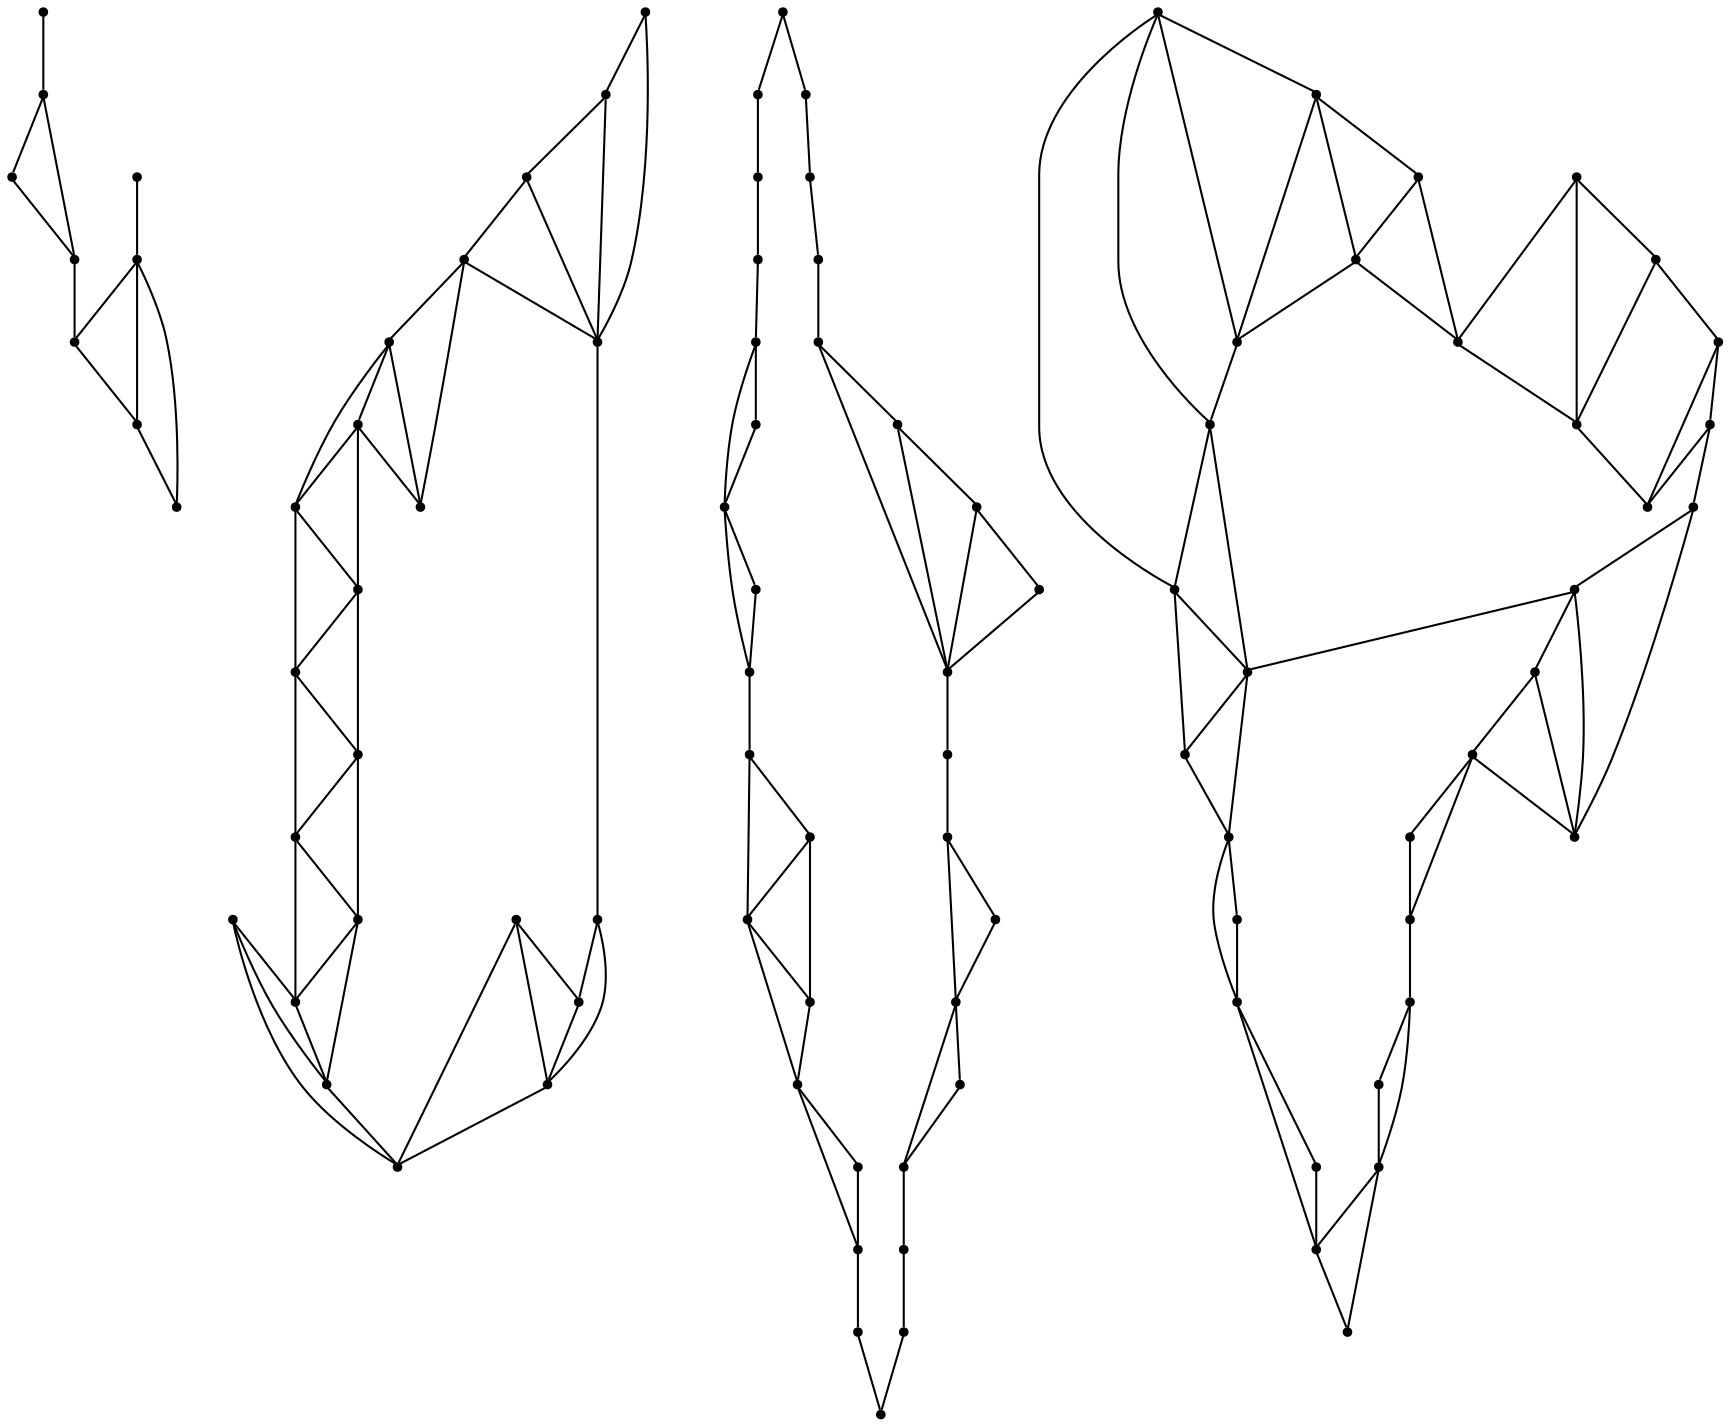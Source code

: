 graph {
  node [shape=point,comment="{\"directed\":false,\"doi\":\"10.1007/11618058_3\",\"figure\":\"6 (2)\"}"]

  v0 [pos="1581.1940906613372,1802.2050660910063"]
  v1 [pos="1581.0982921511627,1782.4290396831286"]
  v2 [pos="1581.0347020348836,1758.0623112183664"]
  v3 [pos="1581.0065952034884,1754.8289420268786"]
  v4 [pos="1580.9326081031977,1743.091500010277"]
  v5 [pos="1556.572856104651,1810.891513234561"]
  v6 [pos="1556.5009992732557,1742.2842147014392"]
  v7 [pos="1578.9395348837209,1627.4706643881254"]
  v8 [pos="1578.1685365188955,1640.7081725261462"]
  v9 [pos="1575.9347747093022,1652.1248302918527"]
  v10 [pos="1576.8026844113374,1613.3154990337148"]
  v11 [pos="1572.435188045058,1599.480037099307"]
  v12 [pos="1568.784511264535,1660.3195947470122"]
  v13 [pos="1565.8735465116279,1587.077979451602"]
  v14 [pos="1566.2621775072673,1665.7737535299711"]
  v15 [pos="1557.5771984011628,1577.1373552145415"]
  v16 [pos="1545.1968386627907,1665.1425164999416"]
  v17 [pos="1547.992132994186,1570.4748274944077"]
  v18 [pos="1537.6860828488373,1567.6456890565012"]
  v19 [pos="1507.3678415697675,1833.7165000102773"]
  v20 [pos="1483.0716796875,1724.3863227031482"]
  v21 [pos="1527.228878997093,1568.873830841169"]
  v22 [pos="1497.635882994186,1649.8779418132558"]
  v23 [pos="1517.2572492732559,1574.0831814271064"]
  v24 [pos="1508.2388671875,1582.7946148377512"]
  v25 [pos="1500.9625363372093,1594.4164715272043"]
  v26 [pos="1495.1323083212208,1607.6956870219958"]
  v27 [pos="1492.886082848837,1622.2914816997302"]
  v28 [pos="1489.7437454578487,1635.1039689840727"]
  v29 [pos="1484.788644622093,1660.3123150330637"]
  v30 [pos="1486.1180595930232,1653.304016794945"]
  v31 [pos="1437.170457848837,1829.3841801148508"]
  v32 [pos="1437.0923691860464,1836.7165050965402"]
  v33 [pos="1435.4471974927328,1845.724817321882"]
  v34 [pos="1435.008648255814,1849.978967712507"]
  v35 [pos="1436.7078715479652,1821.5716801148508"]
  v36 [pos="1435.4003315770349,1814.4790134888742"]
  v37 [pos="1433.1759811046513,1807.9029522400947"]
  v38 [pos="1428.620925690407,1865.186290151065"]
  v39 [pos="1430.6869367732559,1802.3790162863188"]
  v40 [pos="1426.253847202035,1797.5425205689523"]
  v41 [pos="1424.4816860465116,1794.845624969587"]
  v42 [pos="1422.0520030886628,1879.3800157370024"]
  v43 [pos="1418.6722202034885,1880.9456310731027"]
  v44 [pos="1413.6421148255813,1791.0581392111235"]
  v45 [pos="1416.130109920058,1885.0488148194406"]
  v46 [pos="1405.4531068313954,1886.9664949240141"]
  v47 [pos="1388.2905159883721,1787.8498198650134"]
  v48 [pos="1380.3025799418604,1886.7540162863188"]
  v49 [pos="1391.9130859375,1629.723783538923"]
  v50 [pos="1391.7265761264534,1633.632131622419"]
  v51 [pos="1394.314566678779,1621.5695820313545"]
  v52 [pos="1392.6257085755813,1615.174846059268"]
  v53 [pos="1390.4117550872095,1608.9425208232656"]
  v54 [pos="1383.5865325218024,1603.4446519674711"]
  v55 [pos="1378.8075127180232,1647.4487743836496"]
  v56 [pos="1381.2235873909883,1600.2914867859934"]
  v57 [pos="1363.3119049781976,1792.2331613363676"]
  v58 [pos="1361.369894622093,1595.6112982890859"]
  v59 [pos="1367.1876589752906,1881.2092266541572"]
  v60 [pos="1369.2536700581395,1883.9987876079335"]
  v61 [pos="1344.854269622093,1673.0123323263579"]
  v62 [pos="1362.24921875,1876.387322153832"]
  v63 [pos="1359.1111736918604,1870.4998455506418"]
  v64 [pos="1355.4062863372094,1804.4498882752512"]
  v65 [pos="1356.8565225290697,1798.2372723084543"]
  v66 [pos="1359.6622774345929,1787.3633823853586"]
  v67 [pos="1358.9454896438951,1790.1925208232656"]
  v68 [pos="1356.0616460755814,1863.4164931438222"]
  v69 [pos="1334.5075535973838,1598.3248196107002"]
  v70 [pos="1341.2922056686048,1588.8247929078195"]
  v71 [pos="1353.843495639535,1855.4905059001699"]
  v72 [pos="1352.9360646802324,1812.0498142701242"]
  v73 [pos="1352.223378452035,1846.9259065451079"]
  v74 [pos="1351.8181504360464,1820.266513234561"]
  v75 [pos="1351.358648255814,1838.012325968529"]
  v76 [pos="1351.171121002907,1829.0404441020742"]
  v77 [pos="1337.8571947674418,1681.8372847697983"]
  v78 [pos="1330.686041969477,1674.5466671448798"]
  v79 [pos="1326.5925872093023,1582.8873119813059"]
  v80 [pos="1323.7128452034883,1651.741516794945"]
  v81 [pos="1319.3286882267441,1580.2664878032458"]
  v82 [pos="1325.3517214752906,1668.663386708682"]
  v83 [pos="1322.9252180232559,1667.883153961286"]
  v84 [pos="1306.909792877907,1657.6331895651274"]
  v85 [pos="1312.3816269985464,1576.1508745016508"]
  v86 [pos="1313.6359738372093,1664.9748287659736"]
  v87 [pos="1306.2294422238372,1576.4529349468003"]
  v88 [pos="1305.7501635174417,1663.9008643291245"]
  v89 [pos="1300.9711119186047,1578.8956763408435"]
  v90 [pos="1294.7325081758722,1625.7956626079333"]
  v91 [pos="1301.662972383721,1656.9331608277414"]
  v92 [pos="1296.888117732558,1584.315471059268"]
  v93 [pos="1293.9031658793606,1632.0696316224191"]
  v94 [pos="1293.9521620639534,1591.8123048605376"]
  v95 [pos="1292.6612827034883,1601.7425658366928"]
  v96 [pos="1292.0444903706396,1611.8571084799223"]

  v96 -- v95 [id="-2",pos="1292.0444903706396,1611.8571084799223 1292.6612827034883,1601.7425658366928 1292.6612827034883,1601.7425658366928 1292.6612827034883,1601.7425658366928"]
  v95 -- v94 [id="-5",pos="1292.6612827034883,1601.7425658366928 1293.9521620639534,1591.8123048605376 1293.9521620639534,1591.8123048605376 1293.9521620639534,1591.8123048605376"]
  v96 -- v93 [id="-8",pos="1292.0444903706396,1611.8571084799223 1293.9031658793606,1632.0696316224191 1293.9031658793606,1632.0696316224191 1293.9031658793606,1632.0696316224191"]
  v96 -- v90 [id="-10",pos="1292.0444903706396,1611.8571084799223 1294.7325081758722,1625.7956626079333 1294.7325081758722,1625.7956626079333 1294.7325081758722,1625.7956626079333"]
  v94 -- v92 [id="-15",pos="1293.9521620639534,1591.8123048605376 1296.888117732558,1584.315471059268 1296.888117732558,1584.315471059268 1296.888117732558,1584.315471059268"]
  v95 -- v90 [id="-17",pos="1292.6612827034883,1601.7425658366928 1294.7325081758722,1625.7956626079333 1294.7325081758722,1625.7956626079333 1294.7325081758722,1625.7956626079333"]
  v93 -- v90 [id="-23",pos="1293.9031658793606,1632.0696316224191 1294.7325081758722,1625.7956626079333 1294.7325081758722,1625.7956626079333 1294.7325081758722,1625.7956626079333"]
  v92 -- v89 [id="-32",pos="1296.888117732558,1584.315471059268 1300.9711119186047,1578.8956763408435 1300.9711119186047,1578.8956763408435 1300.9711119186047,1578.8956763408435"]
  v93 -- v91 [id="-33",pos="1293.9031658793606,1632.0696316224191 1301.662972383721,1656.9331608277414 1301.662972383721,1656.9331608277414 1301.662972383721,1656.9331608277414"]
  v90 -- v84 [id="-43",pos="1294.7325081758722,1625.7956626079333 1306.909792877907,1657.6331895651274 1306.909792877907,1657.6331895651274 1306.909792877907,1657.6331895651274"]
  v92 -- v95 [id="-47",pos="1296.888117732558,1584.315471059268 1292.6612827034883,1601.7425658366928 1292.6612827034883,1601.7425658366928 1292.6612827034883,1601.7425658366928"]
  v92 -- v87 [id="-49",pos="1296.888117732558,1584.315471059268 1306.2294422238372,1576.4529349468003 1306.2294422238372,1576.4529349468003 1306.2294422238372,1576.4529349468003"]
  v89 -- v94 [id="-55",pos="1300.9711119186047,1578.8956763408435 1293.9521620639534,1591.8123048605376 1293.9521620639534,1591.8123048605376 1293.9521620639534,1591.8123048605376"]
  v89 -- v87 [id="-58",pos="1300.9711119186047,1578.8956763408435 1306.2294422238372,1576.4529349468003 1306.2294422238372,1576.4529349468003 1306.2294422238372,1576.4529349468003"]
  v87 -- v85 [id="-60",pos="1306.2294422238372,1576.4529349468003 1312.3816269985464,1576.1508745016508 1312.3816269985464,1576.1508745016508 1312.3816269985464,1576.1508745016508"]
  v91 -- v88 [id="-65",pos="1301.662972383721,1656.9331608277414 1305.7501635174417,1663.9008643291245 1305.7501635174417,1663.9008643291245 1305.7501635174417,1663.9008643291245"]
  v91 -- v84 [id="-68",pos="1301.662972383721,1656.9331608277414 1306.909792877907,1657.6331895651274 1306.909792877907,1657.6331895651274 1306.909792877907,1657.6331895651274"]
  v88 -- v84 [id="-78",pos="1305.7501635174417,1663.9008643291245 1306.909792877907,1657.6331895651274 1306.909792877907,1657.6331895651274 1306.909792877907,1657.6331895651274"]
  v88 -- v86 [id="-87",pos="1305.7501635174417,1663.9008643291245 1313.6359738372093,1664.9748287659736 1313.6359738372093,1664.9748287659736 1313.6359738372093,1664.9748287659736"]
  v87 -- v81 [id="-93",pos="1306.2294422238372,1576.4529349468003 1319.3286882267441,1580.2664878032458 1319.3286882267441,1580.2664878032458 1319.3286882267441,1580.2664878032458"]
  v85 -- v89 [id="-97",pos="1312.3816269985464,1576.1508745016508 1300.9711119186047,1578.8956763408435 1300.9711119186047,1578.8956763408435 1300.9711119186047,1578.8956763408435"]
  v85 -- v81 [id="-104",pos="1312.3816269985464,1576.1508745016508 1319.3286882267441,1580.2664878032458 1319.3286882267441,1580.2664878032458 1319.3286882267441,1580.2664878032458"]
  v85 -- v79 [id="-105",pos="1312.3816269985464,1576.1508745016508 1326.5925872093023,1582.8873119813059 1326.5925872093023,1582.8873119813059 1326.5925872093023,1582.8873119813059"]
  v86 -- v80 [id="-106",pos="1313.6359738372093,1664.9748287659736 1323.7128452034883,1651.741516794945 1323.7128452034883,1651.741516794945 1323.7128452034883,1651.741516794945"]
  v86 -- v83 [id="-109",pos="1313.6359738372093,1664.9748287659736 1322.9252180232559,1667.883153961286 1322.9252180232559,1667.883153961286 1322.9252180232559,1667.883153961286"]
  v81 -- v69 [id="-115",pos="1319.3286882267441,1580.2664878032458 1334.5075535973838,1598.3248196107002 1334.5075535973838,1598.3248196107002 1334.5075535973838,1598.3248196107002"]
  v81 -- v79 [id="-117",pos="1319.3286882267441,1580.2664878032458 1326.5925872093023,1582.8873119813059 1326.5925872093023,1582.8873119813059 1326.5925872093023,1582.8873119813059"]
  v83 -- v80 [id="-120",pos="1322.9252180232559,1667.883153961286 1323.7128452034883,1651.741516794945 1323.7128452034883,1651.741516794945 1323.7128452034883,1651.741516794945"]
  v83 -- v82 [id="-128",pos="1322.9252180232559,1667.883153961286 1325.3517214752906,1668.663386708682 1325.3517214752906,1668.663386708682 1325.3517214752906,1668.663386708682"]
  v82 -- v78 [id="-129",pos="1325.3517214752906,1668.663386708682 1330.686041969477,1674.5466671448798 1330.686041969477,1674.5466671448798 1330.686041969477,1674.5466671448798"]
  v80 -- v69 [id="-130",pos="1323.7128452034883,1651.741516794945 1334.5075535973838,1598.3248196107002 1334.5075535973838,1598.3248196107002 1334.5075535973838,1598.3248196107002"]
  v80 -- v82 [id="-133",pos="1323.7128452034883,1651.741516794945 1325.3517214752906,1668.663386708682 1325.3517214752906,1668.663386708682 1325.3517214752906,1668.663386708682"]
  v79 -- v69 [id="-147",pos="1326.5925872093023,1582.8873119813059 1334.5075535973838,1598.3248196107002 1334.5075535973838,1598.3248196107002 1334.5075535973838,1598.3248196107002"]
  v79 -- v70 [id="-149",pos="1326.5925872093023,1582.8873119813059 1341.2922056686048,1588.8247929078195 1341.2922056686048,1588.8247929078195 1341.2922056686048,1588.8247929078195"]
  v78 -- v83 [id="-153",pos="1330.686041969477,1674.5466671448798 1322.9252180232559,1667.883153961286 1322.9252180232559,1667.883153961286 1322.9252180232559,1667.883153961286"]
  v78 -- v77 [id="-158",pos="1330.686041969477,1674.5466671448798 1330.5057957848837,1675.8540274760974 1330.5057957848837,1675.8540274760974 1330.5057957848837,1675.8540274760974 1337.8571947674418,1681.8372847697983 1337.8571947674418,1681.8372847697983 1337.8571947674418,1681.8372847697983"]
  v78 -- v61 [id="-161",pos="1330.686041969477,1674.5466671448798 1344.854269622093,1673.0123323263579 1344.854269622093,1673.0123323263579 1344.854269622093,1673.0123323263579"]
  v69 -- v70 [id="-171",pos="1334.5075535973838,1598.3248196107002 1341.2922056686048,1588.8247929078195 1341.2922056686048,1588.8247929078195 1341.2922056686048,1588.8247929078195"]
  v69 -- v58 [id="-173",pos="1334.5075535973838,1598.3248196107002 1361.369894622093,1595.6112982890859 1361.369894622093,1595.6112982890859 1361.369894622093,1595.6112982890859"]
  v77 -- v61 [id="-177",pos="1337.8571947674418,1681.8372847697983 1344.854269622093,1673.0123323263579 1344.854269622093,1673.0123323263579 1344.854269622093,1673.0123323263579"]
  v70 -- v58 [id="-184",pos="1341.2922056686048,1588.8247929078195 1361.369894622093,1595.6112982890859 1361.369894622093,1595.6112982890859 1361.369894622093,1595.6112982890859"]
  v61 -- v55 [id="-191",pos="1344.854269622093,1673.0123323263579 1378.8075127180232,1647.4487743836496 1378.8075127180232,1647.4487743836496 1378.8075127180232,1647.4487743836496"]
  v76 -- v74 [id="-195",pos="1351.171121002907,1829.0404441020742 1351.8181504360464,1820.266513234561 1351.8181504360464,1820.266513234561 1351.8181504360464,1820.266513234561"]
  v74 -- v72 [id="-197",pos="1351.8181504360464,1820.266513234561 1352.9360646802324,1812.0498142701242 1352.9360646802324,1812.0498142701242 1352.9360646802324,1812.0498142701242"]
  v75 -- v76 [id="-198",pos="1351.358648255814,1838.012325968529 1351.171121002907,1829.0404441020742 1351.171121002907,1829.0404441020742 1351.171121002907,1829.0404441020742"]
  v75 -- v73 [id="-205",pos="1351.358648255814,1838.012325968529 1352.223378452035,1846.9259065451079 1352.223378452035,1846.9259065451079 1352.223378452035,1846.9259065451079"]
  v73 -- v71 [id="-214",pos="1352.223378452035,1846.9259065451079 1353.843495639535,1855.4905059001699 1353.843495639535,1855.4905059001699 1353.843495639535,1855.4905059001699"]
  v72 -- v64 [id="-217",pos="1352.9360646802324,1812.0498142701242 1355.4062863372094,1804.4498882752512 1355.4062863372094,1804.4498882752512 1355.4062863372094,1804.4498882752512"]
  v71 -- v68 [id="-232",pos="1353.843495639535,1855.4905059001699 1356.0616460755814,1863.4164931438222 1356.0616460755814,1863.4164931438222 1356.0616460755814,1863.4164931438222"]
  v64 -- v65 [id="-237",pos="1355.4062863372094,1804.4498882752512 1356.8565225290697,1798.2372723084543 1356.8565225290697,1798.2372723084543 1356.8565225290697,1798.2372723084543"]
  v68 -- v63 [id="-252",pos="1356.0616460755814,1863.4164931438222 1359.1111736918604,1870.4998455506418 1359.1111736918604,1870.4998455506418 1359.1111736918604,1870.4998455506418"]
  v64 -- v57 [id="-262",pos="1355.4062863372094,1804.4498882752512 1363.3119049781976,1792.2331613363676 1363.3119049781976,1792.2331613363676 1363.3119049781976,1792.2331613363676"]
  v63 -- v62 [id="-273",pos="1359.1111736918604,1870.4998455506418 1362.24921875,1876.387322153832 1362.24921875,1876.387322153832 1362.24921875,1876.387322153832"]
  v65 -- v67 [id="-277",pos="1356.8565225290697,1798.2372723084543 1358.9454896438951,1790.1925208232656 1358.9454896438951,1790.1925208232656 1358.9454896438951,1790.1925208232656"]
  v65 -- v57 [id="-279",pos="1356.8565225290697,1798.2372723084543 1363.3119049781976,1792.2331613363676 1363.3119049781976,1792.2331613363676 1363.3119049781976,1792.2331613363676"]
  v67 -- v66 [id="-288",pos="1358.9454896438951,1790.1925208232656 1359.6622774345929,1787.3633823853586 1359.6622774345929,1787.3633823853586 1359.6622774345929,1787.3633823853586"]
  v63 -- v59 [id="-296",pos="1359.1111736918604,1870.4998455506418 1367.1876589752906,1881.2092266541572 1367.1876589752906,1881.2092266541572 1367.1876589752906,1881.2092266541572"]
  v67 -- v57 [id="-297",pos="1358.9454896438951,1790.1925208232656 1363.3119049781976,1792.2331613363676 1363.3119049781976,1792.2331613363676 1363.3119049781976,1792.2331613363676"]
  v66 -- v57 [id="-299",pos="1359.6622774345929,1787.3633823853586 1363.3119049781976,1792.2331613363676 1363.3119049781976,1792.2331613363676 1363.3119049781976,1792.2331613363676"]
  v58 -- v54 [id="-311",pos="1361.369894622093,1595.6112982890859 1383.5865325218024,1603.4446519674711 1383.5865325218024,1603.4446519674711 1383.5865325218024,1603.4446519674711"]
  v58 -- v56 [id="-312",pos="1361.369894622093,1595.6112982890859 1381.2235873909883,1600.2914867859934 1381.2235873909883,1600.2914867859934 1381.2235873909883,1600.2914867859934"]
  v62 -- v59 [id="-322",pos="1362.24921875,1876.387322153832 1367.1876589752906,1881.2092266541572 1367.1876589752906,1881.2092266541572 1367.1876589752906,1881.2092266541572"]
  v59 -- v60 [id="-323",pos="1367.1876589752906,1881.2092266541572 1369.2536700581395,1883.9987876079335 1369.2536700581395,1883.9987876079335 1369.2536700581395,1883.9987876079335"]
  v57 -- v47 [id="-326",pos="1363.3119049781976,1792.2331613363676 1388.2905159883721,1787.8498198650134 1388.2905159883721,1787.8498198650134 1388.2905159883721,1787.8498198650134"]
  v59 -- v48 [id="-336",pos="1367.1876589752906,1881.2092266541572 1380.3025799418604,1886.7540162863188 1380.3025799418604,1886.7540162863188 1380.3025799418604,1886.7540162863188"]
  v60 -- v48 [id="-343",pos="1369.2536700581395,1883.9987876079335 1380.3025799418604,1886.7540162863188 1380.3025799418604,1886.7540162863188 1380.3025799418604,1886.7540162863188"]
  v55 -- v49 [id="-346",pos="1378.8075127180232,1647.4487743836496 1391.9130859375,1629.723783538923 1391.9130859375,1629.723783538923 1391.9130859375,1629.723783538923"]
  v55 -- v50 [id="-347",pos="1378.8075127180232,1647.4487743836496 1391.7265761264534,1633.632131622419 1391.7265761264534,1633.632131622419 1391.7265761264534,1633.632131622419"]
  v48 -- v46 [id="-357",pos="1380.3025799418604,1886.7540162863188 1405.4531068313954,1886.9664949240141 1405.4531068313954,1886.9664949240141 1405.4531068313954,1886.9664949240141"]
  v56 -- v54 [id="-360",pos="1381.2235873909883,1600.2914867859934 1383.5865325218024,1603.4446519674711 1383.5865325218024,1603.4446519674711 1383.5865325218024,1603.4446519674711"]
  v54 -- v53 [id="-362",pos="1383.5865325218024,1603.4446519674711 1390.4117550872095,1608.9425208232656 1390.4117550872095,1608.9425208232656 1390.4117550872095,1608.9425208232656"]
  v54 -- v52 [id="-369",pos="1383.5865325218024,1603.4446519674711 1392.6257085755813,1615.174846059268 1392.6257085755813,1615.174846059268 1392.6257085755813,1615.174846059268"]
  v47 -- v44 [id="-374",pos="1388.2905159883721,1787.8498198650134 1413.6421148255813,1791.0581392111235 1413.6421148255813,1791.0581392111235 1413.6421148255813,1791.0581392111235"]
  v53 -- v52 [id="-382",pos="1390.4117550872095,1608.9425208232656 1392.6257085755813,1615.174846059268 1392.6257085755813,1615.174846059268 1392.6257085755813,1615.174846059268"]
  v52 -- v51 [id="-383",pos="1392.6257085755813,1615.174846059268 1394.314566678779,1621.5695820313545 1394.314566678779,1621.5695820313545 1394.314566678779,1621.5695820313545"]
  v50 -- v49 [id="-389",pos="1391.7265761264534,1633.632131622419 1391.9130859375,1629.723783538923 1391.9130859375,1629.723783538923 1391.9130859375,1629.723783538923"]
  v49 -- v51 [id="-392",pos="1391.9130859375,1629.723783538923 1394.314566678779,1621.5695820313545 1394.314566678779,1621.5695820313545 1394.314566678779,1621.5695820313545"]
  v49 -- v52 [id="-393",pos="1391.9130859375,1629.723783538923 1392.6257085755813,1615.174846059268 1392.6257085755813,1615.174846059268 1392.6257085755813,1615.174846059268"]
  v46 -- v43 [id="-420",pos="1405.4531068313954,1886.9664949240141 1418.6722202034885,1880.9456310731027 1418.6722202034885,1880.9456310731027 1418.6722202034885,1880.9456310731027"]
  v46 -- v45 [id="-421",pos="1405.4531068313954,1886.9664949240141 1416.130109920058,1885.0488148194406 1416.130109920058,1885.0488148194406 1416.130109920058,1885.0488148194406"]
  v44 -- v40 [id="-428",pos="1413.6421148255813,1791.0581392111235 1426.253847202035,1797.5425205689523 1426.253847202035,1797.5425205689523 1426.253847202035,1797.5425205689523"]
  v44 -- v41 [id="-429",pos="1413.6421148255813,1791.0581392111235 1424.4816860465116,1794.845624969587 1424.4816860465116,1794.845624969587 1424.4816860465116,1794.845624969587"]
  v45 -- v43 [id="-432",pos="1416.130109920058,1885.0488148194406 1418.6722202034885,1880.9456310731027 1418.6722202034885,1880.9456310731027 1418.6722202034885,1880.9456310731027"]
  v45 -- v42 [id="-433",pos="1416.130109920058,1885.0488148194406 1422.0520030886628,1879.3800157370024 1422.0520030886628,1879.3800157370024 1422.0520030886628,1879.3800157370024"]
  v43 -- v38 [id="-440",pos="1418.6722202034885,1880.9456310731027 1428.620925690407,1865.186290151065 1428.620925690407,1865.186290151065 1428.620925690407,1865.186290151065"]
  v43 -- v42 [id="-442",pos="1418.6722202034885,1880.9456310731027 1422.0520030886628,1879.3800157370024 1422.0520030886628,1879.3800157370024 1422.0520030886628,1879.3800157370024"]
  v42 -- v38 [id="-448",pos="1422.0520030886628,1879.3800157370024 1428.620925690407,1865.186290151065 1428.620925690407,1865.186290151065 1428.620925690407,1865.186290151065"]
  v41 -- v40 [id="-454",pos="1424.4816860465116,1794.845624969587 1426.253847202035,1797.5425205689523 1426.253847202035,1797.5425205689523 1426.253847202035,1797.5425205689523"]
  v40 -- v39 [id="-456",pos="1426.253847202035,1797.5425205689523 1430.6869367732559,1802.3790162863188 1430.6869367732559,1802.3790162863188 1430.6869367732559,1802.3790162863188"]
  v39 -- v37 [id="-464",pos="1430.6869367732559,1802.3790162863188 1433.1759811046513,1807.9029522400947 1433.1759811046513,1807.9029522400947 1433.1759811046513,1807.9029522400947"]
  v38 -- v33 [id="-470",pos="1428.620925690407,1865.186290151065 1435.4471974927328,1845.724817321882 1435.4471974927328,1845.724817321882 1435.4471974927328,1845.724817321882"]
  v38 -- v34 [id="-471",pos="1428.620925690407,1865.186290151065 1435.008648255814,1849.978967712507 1435.008648255814,1849.978967712507 1435.008648255814,1849.978967712507"]
  v37 -- v36 [id="-482",pos="1433.1759811046513,1807.9029522400947 1435.4003315770349,1814.4790134888742 1435.4003315770349,1814.4790134888742 1435.4003315770349,1814.4790134888742"]
  v37 -- v40 [id="-484",pos="1433.1759811046513,1807.9029522400947 1426.253847202035,1797.5425205689523 1426.253847202035,1797.5425205689523 1426.253847202035,1797.5425205689523"]
  v36 -- v35 [id="-491",pos="1435.4003315770349,1814.4790134888742 1436.7078715479652,1821.5716801148508 1436.7078715479652,1821.5716801148508 1436.7078715479652,1821.5716801148508"]
  v34 -- v33 [id="-495",pos="1435.008648255814,1849.978967712507 1435.4471974927328,1845.724817321882 1435.4471974927328,1845.724817321882 1435.4471974927328,1845.724817321882"]
  v33 -- v32 [id="-500",pos="1435.4471974927328,1845.724817321882 1437.0923691860464,1836.7165050965402 1437.0923691860464,1836.7165050965402 1437.0923691860464,1836.7165050965402"]
  v32 -- v31 [id="-511",pos="1437.0923691860464,1836.7165050965402 1437.170457848837,1829.3841801148508 1437.170457848837,1829.3841801148508 1437.170457848837,1829.3841801148508"]
  v35 -- v31 [id="-516",pos="1436.7078715479652,1821.5716801148508 1437.170457848837,1829.3841801148508 1437.170457848837,1829.3841801148508 1437.170457848837,1829.3841801148508"]
  v20 -- v6 [id="-551",pos="1483.0716796875,1724.3863227031482 1556.5009992732557,1742.2842147014392 1556.5009992732557,1742.2842147014392 1556.5009992732557,1742.2842147014392"]
  v29 -- v30 [id="-552",pos="1484.788644622093,1660.3123150330637 1486.1180595930232,1653.304016794945 1486.1180595930232,1653.304016794945 1486.1180595930232,1653.304016794945"]
  v29 -- v22 [id="-554",pos="1484.788644622093,1660.3123150330637 1497.635882994186,1649.8779418132558 1497.635882994186,1649.8779418132558 1497.635882994186,1649.8779418132558"]
  v30 -- v28 [id="-557",pos="1486.1180595930232,1653.304016794945 1489.7437454578487,1635.1039689840727 1489.7437454578487,1635.1039689840727 1489.7437454578487,1635.1039689840727"]
  v30 -- v22 [id="-560",pos="1486.1180595930232,1653.304016794945 1497.635882994186,1649.8779418132558 1497.635882994186,1649.8779418132558 1497.635882994186,1649.8779418132558"]
  v28 -- v27 [id="-563",pos="1489.7437454578487,1635.1039689840727 1492.886082848837,1622.2914816997302 1492.886082848837,1622.2914816997302 1492.886082848837,1622.2914816997302"]
  v27 -- v26 [id="-564",pos="1492.886082848837,1622.2914816997302 1495.1323083212208,1607.6956870219958 1495.1323083212208,1607.6956870219958 1495.1323083212208,1607.6956870219958"]
  v28 -- v22 [id="-570",pos="1489.7437454578487,1635.1039689840727 1497.635882994186,1649.8779418132558 1497.635882994186,1649.8779418132558 1497.635882994186,1649.8779418132558"]
  v27 -- v25 [id="-575",pos="1492.886082848837,1622.2914816997302 1500.9625363372093,1594.4164715272043 1500.9625363372093,1594.4164715272043 1500.9625363372093,1594.4164715272043"]
  v27 -- v22 [id="-577",pos="1492.886082848837,1622.2914816997302 1497.635882994186,1649.8779418132558 1497.635882994186,1649.8779418132558 1497.635882994186,1649.8779418132558"]
  v26 -- v25 [id="-584",pos="1495.1323083212208,1607.6956870219958 1500.9625363372093,1594.4164715272043 1500.9625363372093,1594.4164715272043 1500.9625363372093,1594.4164715272043"]
  v25 -- v24 [id="-586",pos="1500.9625363372093,1594.4164715272043 1508.2388671875,1582.7946148377512 1508.2388671875,1582.7946148377512 1508.2388671875,1582.7946148377512"]
  v22 -- v16 [id="-598",pos="1497.635882994186,1649.8779418132558 1545.1968386627907,1665.1425164999416 1545.1968386627907,1665.1425164999416 1545.1968386627907,1665.1425164999416"]
  v25 -- v23 [id="-604",pos="1500.9625363372093,1594.4164715272043 1517.2572492732559,1574.0831814271064 1517.2572492732559,1574.0831814271064 1517.2572492732559,1574.0831814271064"]
  v24 -- v26 [id="-610",pos="1508.2388671875,1582.7946148377512 1495.1323083212208,1607.6956870219958 1495.1323083212208,1607.6956870219958 1495.1323083212208,1607.6956870219958"]
  v19 -- v5 [id="-611",pos="1507.3678415697675,1833.7165000102773 1556.572856104651,1810.891513234561 1556.572856104651,1810.891513234561 1556.572856104651,1810.891513234561"]
  v24 -- v23 [id="-613",pos="1508.2388671875,1582.7946148377512 1517.2572492732559,1574.0831814271064 1517.2572492732559,1574.0831814271064 1517.2572492732559,1574.0831814271064"]
  v24 -- v21 [id="-614",pos="1508.2388671875,1582.7946148377512 1527.228878997093,1568.873830841169 1527.228878997093,1568.873830841169 1527.228878997093,1568.873830841169"]
  v23 -- v21 [id="-621",pos="1517.2572492732559,1574.0831814271064 1527.228878997093,1568.873830841169 1527.228878997093,1568.873830841169 1527.228878997093,1568.873830841169"]
  v23 -- v18 [id="-622",pos="1517.2572492732559,1574.0831814271064 1537.6860828488373,1567.6456890565012 1537.6860828488373,1567.6456890565012 1537.6860828488373,1567.6456890565012"]
  v21 -- v18 [id="-629",pos="1527.228878997093,1568.873830841169 1537.6860828488373,1567.6456890565012 1537.6860828488373,1567.6456890565012 1537.6860828488373,1567.6456890565012"]
  v21 -- v17 [id="-631",pos="1527.228878997093,1568.873830841169 1547.992132994186,1570.4748274944077 1547.992132994186,1570.4748274944077 1547.992132994186,1570.4748274944077"]
  v18 -- v15 [id="-639",pos="1537.6860828488373,1567.6456890565012 1557.5771984011628,1577.1373552145415 1557.5771984011628,1577.1373552145415 1557.5771984011628,1577.1373552145415"]
  v18 -- v17 [id="-640",pos="1537.6860828488373,1567.6456890565012 1547.992132994186,1570.4748274944077 1547.992132994186,1570.4748274944077 1547.992132994186,1570.4748274944077"]
  v16 -- v12 [id="-643",pos="1545.1968386627907,1665.1425164999416 1568.784511264535,1660.3195947470122 1568.784511264535,1660.3195947470122 1568.784511264535,1660.3195947470122"]
  v16 -- v14 [id="-645",pos="1545.1968386627907,1665.1425164999416 1566.2621775072673,1665.7737535299711 1566.2621775072673,1665.7737535299711 1566.2621775072673,1665.7737535299711"]
  v17 -- v13 [id="-653",pos="1547.992132994186,1570.4748274944077 1565.8735465116279,1587.077979451602 1565.8735465116279,1587.077979451602 1565.8735465116279,1587.077979451602"]
  v17 -- v15 [id="-654",pos="1547.992132994186,1570.4748274944077 1557.5771984011628,1577.1373552145415 1557.5771984011628,1577.1373552145415 1557.5771984011628,1577.1373552145415"]
  v5 -- v1 [id="-663",pos="1556.572856104651,1810.891513234561 1581.0982921511627,1782.4290396831286 1581.0982921511627,1782.4290396831286 1581.0982921511627,1782.4290396831286"]
  v6 -- v2 [id="-667",pos="1556.5009992732557,1742.2842147014392 1581.0347020348836,1758.0623112183664 1581.0347020348836,1758.0623112183664 1581.0347020348836,1758.0623112183664"]
  v5 -- v0 [id="-668",pos="1556.572856104651,1810.891513234561 1581.1940906613372,1802.2050660910063 1581.1940906613372,1802.2050660910063 1581.1940906613372,1802.2050660910063"]
  v6 -- v3 [id="-669",pos="1556.5009992732557,1742.2842147014392 1581.0065952034884,1754.8289420268786 1581.0065952034884,1754.8289420268786 1581.0065952034884,1754.8289420268786"]
  v6 -- v4 [id="-671",pos="1556.5009992732557,1742.2842147014392 1580.9326081031977,1743.091500010277 1580.9326081031977,1743.091500010277 1580.9326081031977,1743.091500010277"]
  v15 -- v11 [id="-675",pos="1557.5771984011628,1577.1373552145415 1572.435188045058,1599.480037099307 1572.435188045058,1599.480037099307 1572.435188045058,1599.480037099307"]
  v15 -- v13 [id="-676",pos="1557.5771984011628,1577.1373552145415 1565.8735465116279,1587.077979451602 1565.8735465116279,1587.077979451602 1565.8735465116279,1587.077979451602"]
  v13 -- v10 [id="-685",pos="1565.8735465116279,1587.077979451602 1576.8026844113374,1613.3154990337148 1576.8026844113374,1613.3154990337148 1576.8026844113374,1613.3154990337148"]
  v13 -- v11 [id="-686",pos="1565.8735465116279,1587.077979451602 1572.435188045058,1599.480037099307 1572.435188045058,1599.480037099307 1572.435188045058,1599.480037099307"]
  v14 -- v12 [id="-687",pos="1566.2621775072673,1665.7737535299711 1568.784511264535,1660.3195947470122 1568.784511264535,1660.3195947470122 1568.784511264535,1660.3195947470122"]
  v12 -- v9 [id="-689",pos="1568.784511264535,1660.3195947470122 1575.9347747093022,1652.1248302918527 1575.9347747093022,1652.1248302918527 1575.9347747093022,1652.1248302918527"]
  v12 -- v8 [id="-696",pos="1568.784511264535,1660.3195947470122 1578.1685365188955,1640.7081725261462 1578.1685365188955,1640.7081725261462 1578.1685365188955,1640.7081725261462"]
  v11 -- v10 [id="-706",pos="1572.435188045058,1599.480037099307 1576.8026844113374,1613.3154990337148 1576.8026844113374,1613.3154990337148 1576.8026844113374,1613.3154990337148"]
  v10 -- v7 [id="-707",pos="1576.8026844113374,1613.3154990337148 1578.9395348837209,1627.4706643881254 1578.9395348837209,1627.4706643881254 1578.9395348837209,1627.4706643881254"]
  v9 -- v14 [id="-712",pos="1575.9347747093022,1652.1248302918527 1566.2621775072673,1665.7737535299711 1566.2621775072673,1665.7737535299711 1566.2621775072673,1665.7737535299711"]
  v9 -- v8 [id="-713",pos="1575.9347747093022,1652.1248302918527 1578.1685365188955,1640.7081725261462 1578.1685365188955,1640.7081725261462 1578.1685365188955,1640.7081725261462"]
  v8 -- v7 [id="-714",pos="1578.1685365188955,1640.7081725261462 1578.9395348837209,1627.4706643881254 1578.9395348837209,1627.4706643881254 1578.9395348837209,1627.4706643881254"]
  v10 -- v8 [id="-724",pos="1576.8026844113374,1613.3154990337148 1578.1685365188955,1640.7081725261462 1578.1685365188955,1640.7081725261462 1578.1685365188955,1640.7081725261462"]
  v7 -- v11 [id="-734",pos="1578.9395348837209,1627.4706643881254 1572.435188045058,1599.480037099307 1572.435188045058,1599.480037099307 1572.435188045058,1599.480037099307"]
  v3 -- v4 [id="-754",pos="1581.0065952034884,1754.8289420268786 1580.9326081031977,1743.091500010277 1580.9326081031977,1743.091500010277 1580.9326081031977,1743.091500010277"]
  v2 -- v3 [id="-757",pos="1581.0347020348836,1758.0623112183664 1581.0065952034884,1754.8289420268786 1581.0065952034884,1754.8289420268786 1581.0065952034884,1754.8289420268786"]
  v1 -- v2 [id="-759",pos="1581.0982921511627,1782.4290396831286 1581.0347020348836,1758.0623112183664 1581.0347020348836,1758.0623112183664 1581.0347020348836,1758.0623112183664"]
  v0 -- v1 [id="-763",pos="1581.1940906613372,1802.2050660910063 1581.0982921511627,1782.4290396831286 1581.0982921511627,1782.4290396831286 1581.0982921511627,1782.4290396831286"]
}